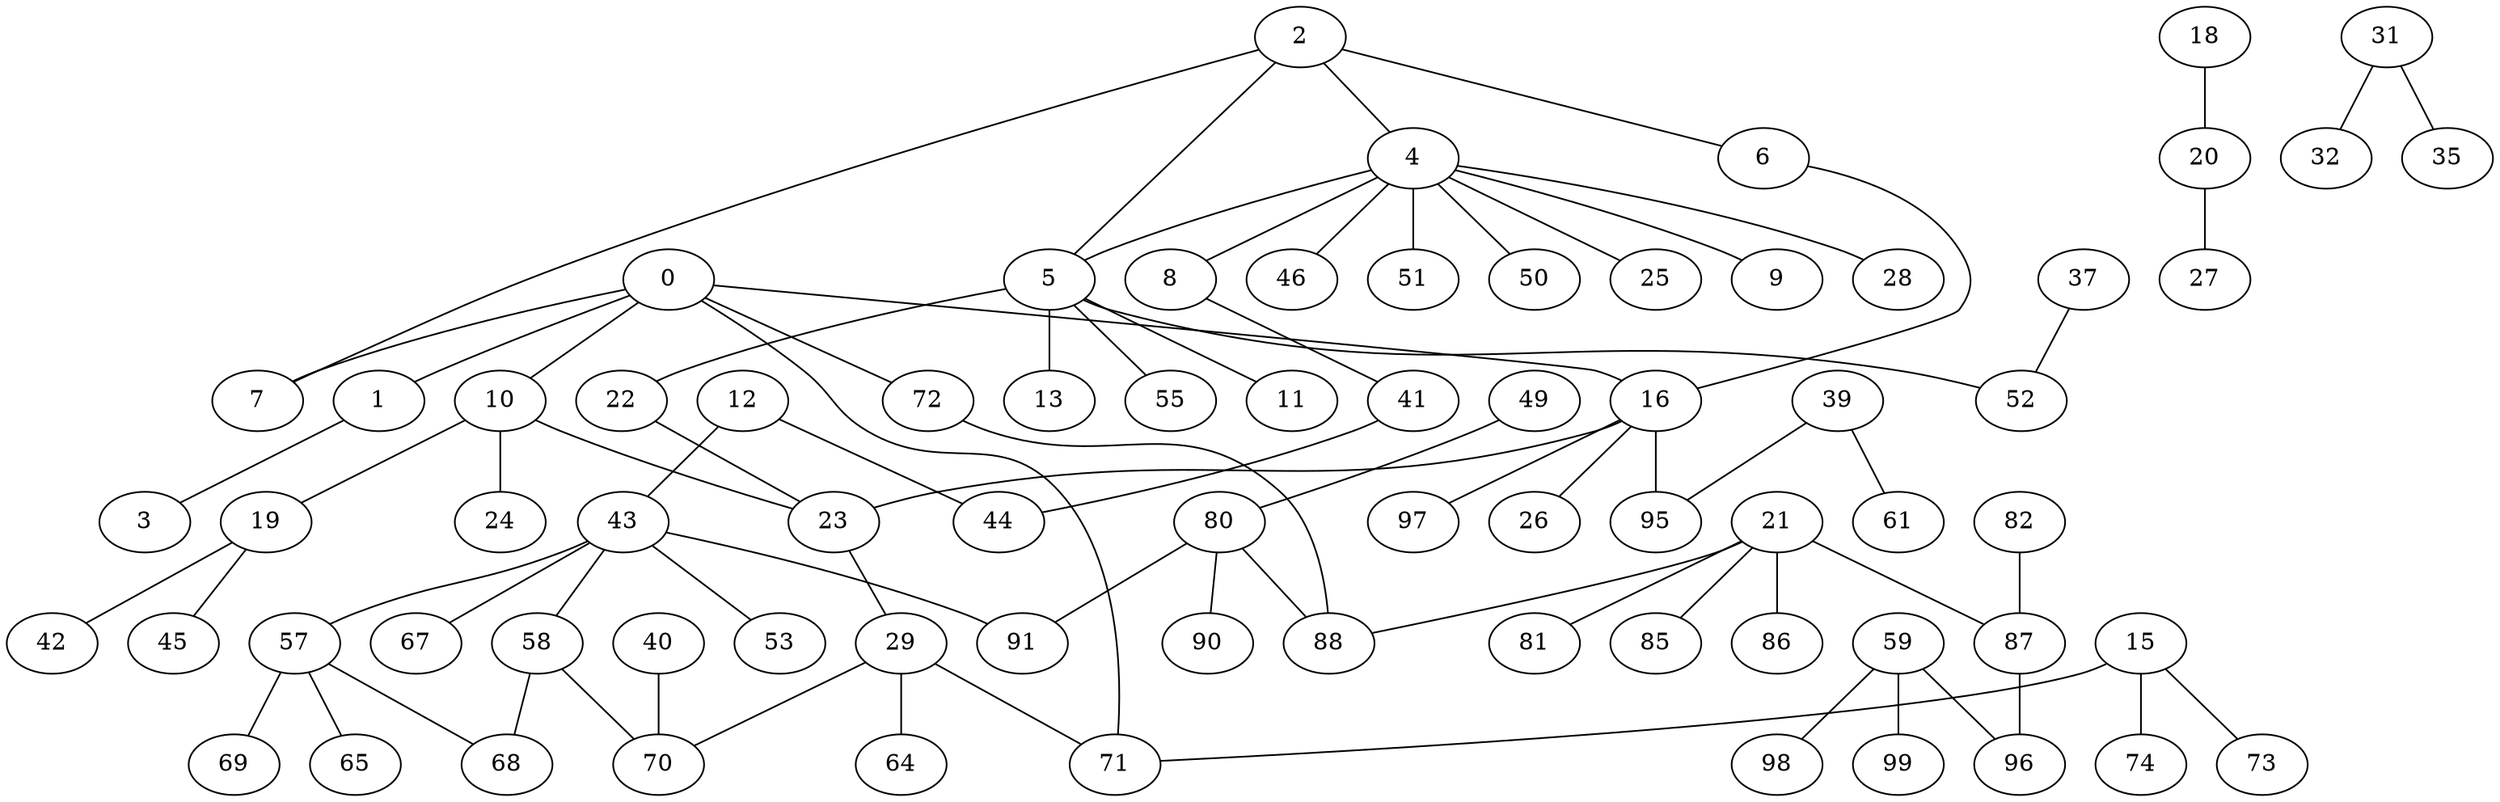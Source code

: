 graph G {
   8 -- 41
   0 -- 1
   0 -- 71
   0 -- 7
   0 -- 10
   0 -- 72
   0 -- 16
   1 -- 3
   2 -- 4
   2 -- 5
   2 -- 6
   2 -- 7
   4 -- 50
   4 -- 5
   4 -- 8
   4 -- 25
   4 -- 9
   4 -- 28
   4 -- 46
   4 -- 51
   5 -- 52
   5 -- 11
   5 -- 13
   5 -- 22
   5 -- 55
   6 -- 16
   10 -- 24
   10 -- 23
   10 -- 19
   12 -- 44
   12 -- 43
   15 -- 71
   15 -- 73
   15 -- 74
   16 -- 95
   16 -- 23
   16 -- 26
   16 -- 97
   18 -- 20
   19 -- 42
   19 -- 45
   20 -- 27
   21 -- 81
   21 -- 85
   21 -- 86
   21 -- 87
   21 -- 88
   22 -- 23
   23 -- 29
   29 -- 71
   29 -- 64
   29 -- 70
   31 -- 32
   31 -- 35
   37 -- 52
   39 -- 61
   39 -- 95
   40 -- 70
   41 -- 44
   43 -- 57
   43 -- 53
   43 -- 58
   43 -- 91
   43 -- 67
   49 -- 80
   57 -- 65
   57 -- 68
   57 -- 69
   58 -- 70
   58 -- 68
   59 -- 96
   59 -- 98
   59 -- 99
   72 -- 88
   80 -- 88
   80 -- 90
   80 -- 91
   82 -- 87
   87 -- 96
}
